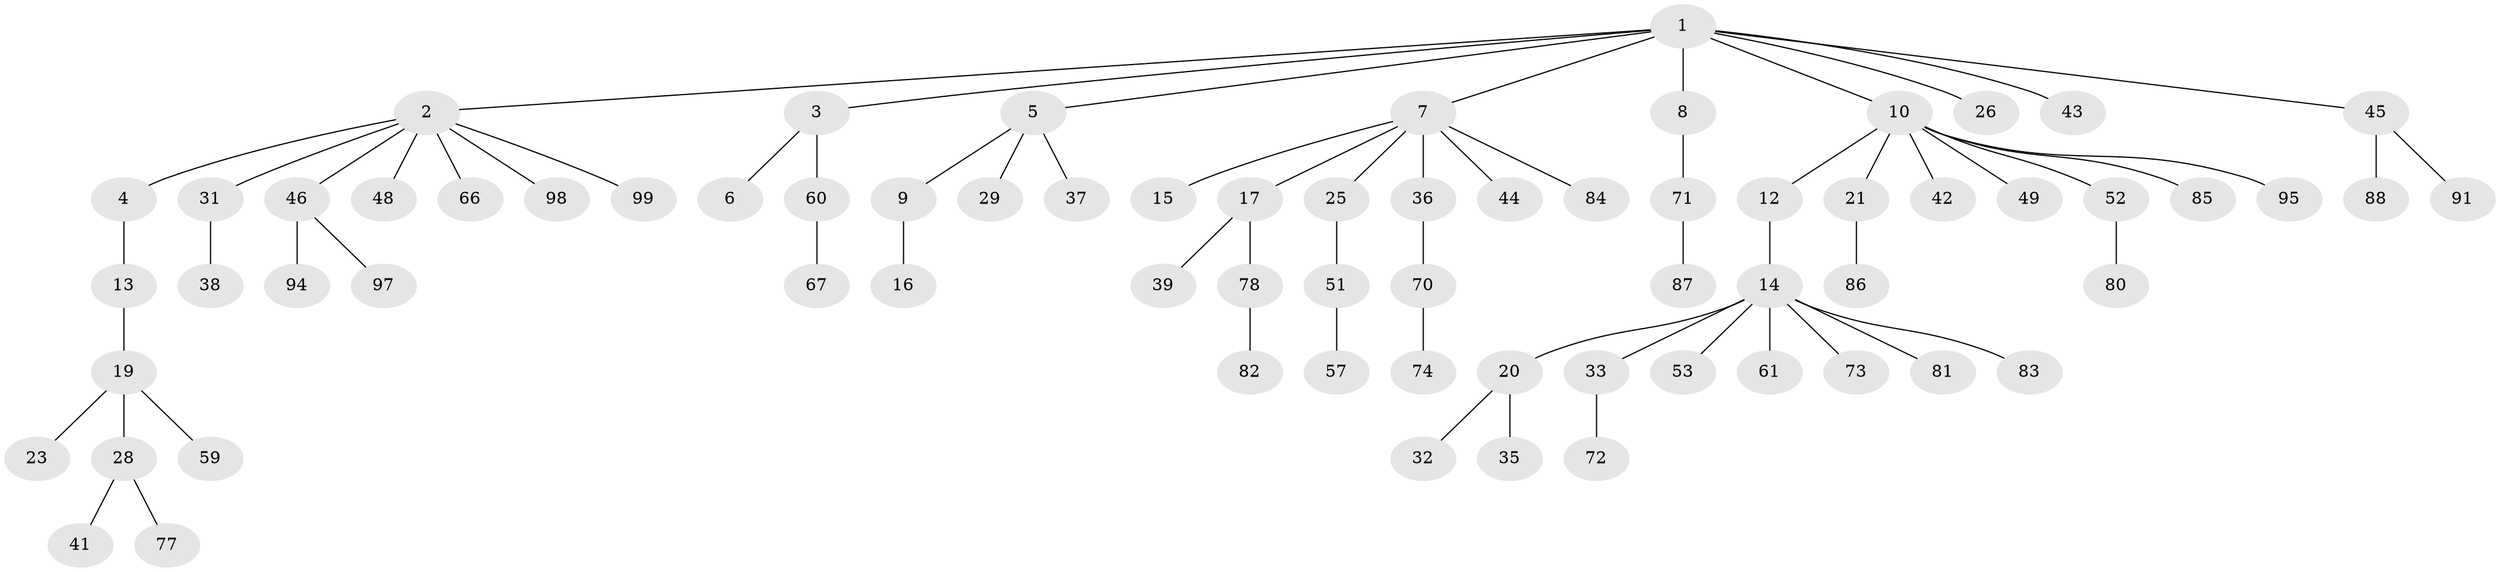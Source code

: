 // original degree distribution, {10: 0.010101010101010102, 6: 0.020202020202020204, 4: 0.06060606060606061, 3: 0.09090909090909091, 5: 0.030303030303030304, 2: 0.24242424242424243, 7: 0.010101010101010102, 1: 0.5353535353535354}
// Generated by graph-tools (version 1.1) at 2025/11/02/27/25 16:11:25]
// undirected, 71 vertices, 70 edges
graph export_dot {
graph [start="1"]
  node [color=gray90,style=filled];
  1 [super="+47"];
  2 [super="+18"];
  3 [super="+40"];
  4 [super="+55"];
  5 [super="+90"];
  6 [super="+34"];
  7 [super="+11"];
  8;
  9;
  10 [super="+27"];
  12;
  13;
  14 [super="+69"];
  15 [super="+64"];
  16 [super="+63"];
  17 [super="+56"];
  19 [super="+65"];
  20 [super="+22"];
  21 [super="+24"];
  23;
  25 [super="+30"];
  26;
  28 [super="+92"];
  29;
  31;
  32;
  33 [super="+68"];
  35;
  36 [super="+54"];
  37;
  38 [super="+50"];
  39;
  41;
  42;
  43;
  44 [super="+76"];
  45 [super="+58"];
  46 [super="+89"];
  48;
  49;
  51 [super="+75"];
  52 [super="+62"];
  53;
  57;
  59;
  60;
  61;
  66;
  67;
  70 [super="+93"];
  71;
  72;
  73;
  74 [super="+96"];
  77;
  78 [super="+79"];
  80;
  81;
  82;
  83;
  84;
  85;
  86;
  87;
  88;
  91;
  94;
  95;
  97;
  98;
  99;
  1 -- 2;
  1 -- 3;
  1 -- 5;
  1 -- 7;
  1 -- 8;
  1 -- 10;
  1 -- 26;
  1 -- 43;
  1 -- 45;
  2 -- 4;
  2 -- 46;
  2 -- 66;
  2 -- 98;
  2 -- 48;
  2 -- 99;
  2 -- 31;
  3 -- 6;
  3 -- 60;
  4 -- 13;
  5 -- 9;
  5 -- 29;
  5 -- 37;
  7 -- 17;
  7 -- 25;
  7 -- 44;
  7 -- 15;
  7 -- 36;
  7 -- 84;
  8 -- 71;
  9 -- 16;
  10 -- 12;
  10 -- 21;
  10 -- 49;
  10 -- 42;
  10 -- 52;
  10 -- 85;
  10 -- 95;
  12 -- 14;
  13 -- 19;
  14 -- 20;
  14 -- 33;
  14 -- 53;
  14 -- 61;
  14 -- 83;
  14 -- 73;
  14 -- 81;
  17 -- 39;
  17 -- 78;
  19 -- 23;
  19 -- 28;
  19 -- 59;
  20 -- 32;
  20 -- 35;
  21 -- 86;
  25 -- 51;
  28 -- 41;
  28 -- 77;
  31 -- 38;
  33 -- 72;
  36 -- 70;
  45 -- 88;
  45 -- 91;
  46 -- 97;
  46 -- 94;
  51 -- 57;
  52 -- 80;
  60 -- 67;
  70 -- 74;
  71 -- 87;
  78 -- 82;
}
